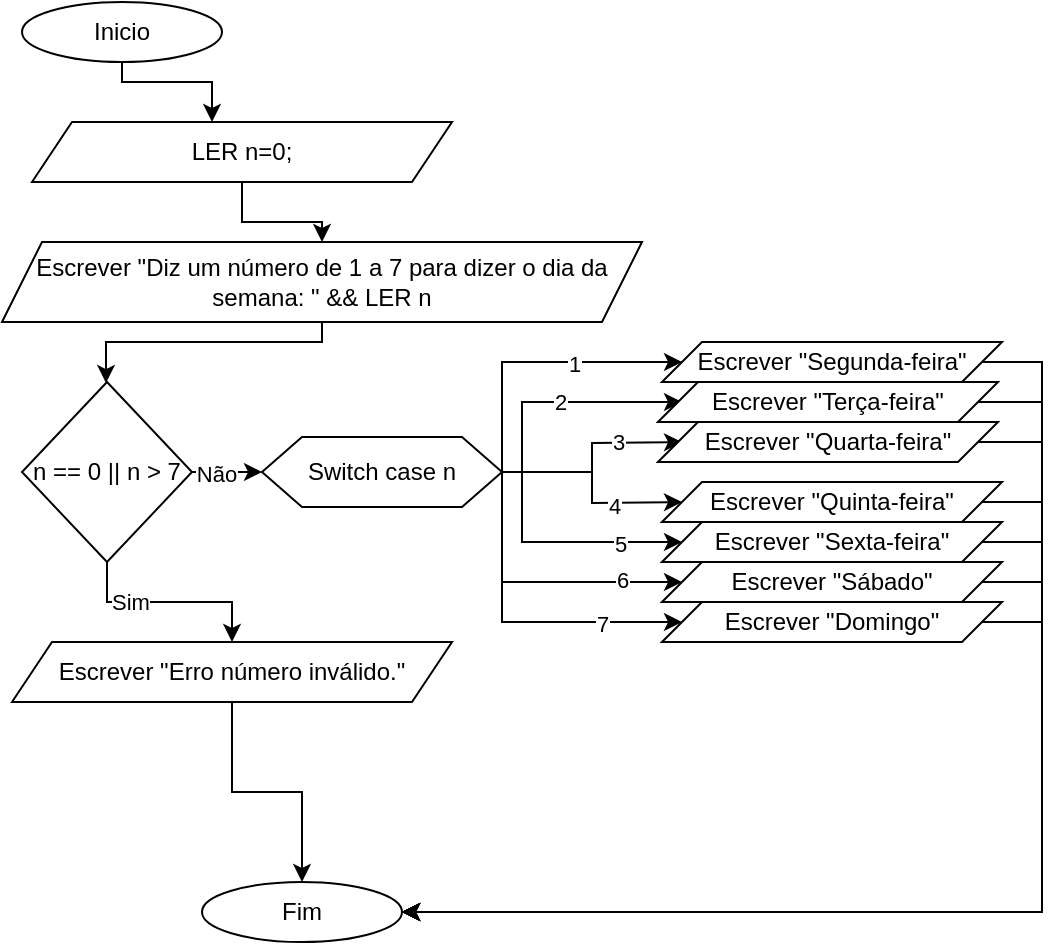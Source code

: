 <mxfile version="28.2.5">
  <diagram name="Página-1" id="eW5Zq9f6MHKDBc7mzz1A">
    <mxGraphModel dx="567" dy="314" grid="1" gridSize="10" guides="1" tooltips="1" connect="1" arrows="1" fold="1" page="1" pageScale="1" pageWidth="827" pageHeight="1169" background="none" math="0" shadow="0">
      <root>
        <mxCell id="0" />
        <mxCell id="1" parent="0" />
        <mxCell id="ac73zGqqMka_eKkwahau-3" value="" style="edgeStyle=orthogonalEdgeStyle;rounded=0;orthogonalLoop=1;jettySize=auto;html=1;" edge="1" parent="1" source="ac73zGqqMka_eKkwahau-1" target="ac73zGqqMka_eKkwahau-2">
          <mxGeometry relative="1" as="geometry">
            <Array as="points">
              <mxPoint x="60" y="50" />
              <mxPoint x="105" y="50" />
            </Array>
          </mxGeometry>
        </mxCell>
        <mxCell id="ac73zGqqMka_eKkwahau-1" value="Inicio" style="ellipse;whiteSpace=wrap;html=1;" vertex="1" parent="1">
          <mxGeometry x="10" y="10" width="100" height="30" as="geometry" />
        </mxCell>
        <mxCell id="ac73zGqqMka_eKkwahau-5" value="" style="edgeStyle=orthogonalEdgeStyle;rounded=0;orthogonalLoop=1;jettySize=auto;html=1;" edge="1" parent="1" source="ac73zGqqMka_eKkwahau-2" target="ac73zGqqMka_eKkwahau-4">
          <mxGeometry relative="1" as="geometry" />
        </mxCell>
        <mxCell id="ac73zGqqMka_eKkwahau-2" value="LER n=0;" style="shape=parallelogram;perimeter=parallelogramPerimeter;whiteSpace=wrap;html=1;fixedSize=1;" vertex="1" parent="1">
          <mxGeometry x="15" y="70" width="210" height="30" as="geometry" />
        </mxCell>
        <mxCell id="ac73zGqqMka_eKkwahau-62" value="" style="edgeStyle=orthogonalEdgeStyle;rounded=0;orthogonalLoop=1;jettySize=auto;html=1;" edge="1" parent="1" source="ac73zGqqMka_eKkwahau-4" target="ac73zGqqMka_eKkwahau-61">
          <mxGeometry relative="1" as="geometry">
            <Array as="points">
              <mxPoint x="160" y="180" />
              <mxPoint x="52" y="180" />
            </Array>
          </mxGeometry>
        </mxCell>
        <mxCell id="ac73zGqqMka_eKkwahau-4" value="Escrever &quot;Diz um número de 1 a 7 para dizer o dia da semana: &quot; &amp;amp;&amp;amp; LER n" style="shape=parallelogram;perimeter=parallelogramPerimeter;whiteSpace=wrap;html=1;fixedSize=1;" vertex="1" parent="1">
          <mxGeometry y="130" width="320" height="40" as="geometry" />
        </mxCell>
        <mxCell id="ac73zGqqMka_eKkwahau-6" value="Fim" style="ellipse;whiteSpace=wrap;html=1;" vertex="1" parent="1">
          <mxGeometry x="100" y="450" width="100" height="30" as="geometry" />
        </mxCell>
        <mxCell id="ac73zGqqMka_eKkwahau-8" value="" style="edgeStyle=orthogonalEdgeStyle;rounded=0;orthogonalLoop=1;jettySize=auto;html=1;" edge="1" parent="1" source="ac73zGqqMka_eKkwahau-7" target="ac73zGqqMka_eKkwahau-6">
          <mxGeometry relative="1" as="geometry" />
        </mxCell>
        <mxCell id="ac73zGqqMka_eKkwahau-7" value="Escrever &quot;Erro número inválido.&quot;" style="shape=parallelogram;perimeter=parallelogramPerimeter;whiteSpace=wrap;html=1;fixedSize=1;" vertex="1" parent="1">
          <mxGeometry x="5" y="330" width="220" height="30" as="geometry" />
        </mxCell>
        <mxCell id="ac73zGqqMka_eKkwahau-63" value="" style="edgeStyle=orthogonalEdgeStyle;rounded=0;orthogonalLoop=1;jettySize=auto;html=1;" edge="1" parent="1" source="ac73zGqqMka_eKkwahau-61" target="ac73zGqqMka_eKkwahau-7">
          <mxGeometry relative="1" as="geometry" />
        </mxCell>
        <mxCell id="ac73zGqqMka_eKkwahau-64" value="Sim" style="edgeLabel;html=1;align=center;verticalAlign=middle;resizable=0;points=[];" vertex="1" connectable="0" parent="ac73zGqqMka_eKkwahau-63">
          <mxGeometry x="-0.39" relative="1" as="geometry">
            <mxPoint as="offset" />
          </mxGeometry>
        </mxCell>
        <mxCell id="ac73zGqqMka_eKkwahau-66" value="" style="edgeStyle=orthogonalEdgeStyle;rounded=0;orthogonalLoop=1;jettySize=auto;html=1;" edge="1" parent="1" source="ac73zGqqMka_eKkwahau-61" target="ac73zGqqMka_eKkwahau-65">
          <mxGeometry relative="1" as="geometry" />
        </mxCell>
        <mxCell id="ac73zGqqMka_eKkwahau-67" value="Não" style="edgeLabel;html=1;align=center;verticalAlign=middle;resizable=0;points=[];" vertex="1" connectable="0" parent="ac73zGqqMka_eKkwahau-66">
          <mxGeometry x="-0.494" y="-1" relative="1" as="geometry">
            <mxPoint as="offset" />
          </mxGeometry>
        </mxCell>
        <mxCell id="ac73zGqqMka_eKkwahau-61" value="n == 0 || n &amp;gt; 7" style="rhombus;whiteSpace=wrap;html=1;" vertex="1" parent="1">
          <mxGeometry x="10" y="200" width="85" height="90" as="geometry" />
        </mxCell>
        <mxCell id="ac73zGqqMka_eKkwahau-69" style="edgeStyle=orthogonalEdgeStyle;rounded=0;orthogonalLoop=1;jettySize=auto;html=1;" edge="1" parent="1">
          <mxGeometry relative="1" as="geometry">
            <mxPoint x="340.01" y="190" as="targetPoint" />
            <mxPoint x="249.998" y="245.01" as="sourcePoint" />
            <Array as="points">
              <mxPoint x="250" y="190" />
            </Array>
          </mxGeometry>
        </mxCell>
        <mxCell id="ac73zGqqMka_eKkwahau-70" value="1" style="edgeLabel;html=1;align=center;verticalAlign=middle;resizable=0;points=[];" vertex="1" connectable="0" parent="ac73zGqqMka_eKkwahau-69">
          <mxGeometry x="0.258" y="-1" relative="1" as="geometry">
            <mxPoint as="offset" />
          </mxGeometry>
        </mxCell>
        <mxCell id="ac73zGqqMka_eKkwahau-71" style="edgeStyle=orthogonalEdgeStyle;rounded=0;orthogonalLoop=1;jettySize=auto;html=1;" edge="1" parent="1" source="ac73zGqqMka_eKkwahau-65">
          <mxGeometry relative="1" as="geometry">
            <mxPoint x="340" y="210" as="targetPoint" />
            <Array as="points">
              <mxPoint x="260" y="245" />
              <mxPoint x="260" y="210" />
              <mxPoint x="340" y="210" />
            </Array>
          </mxGeometry>
        </mxCell>
        <mxCell id="ac73zGqqMka_eKkwahau-73" value="2" style="edgeLabel;html=1;align=center;verticalAlign=middle;resizable=0;points=[];" vertex="1" connectable="0" parent="ac73zGqqMka_eKkwahau-71">
          <mxGeometry x="0.021" relative="1" as="geometry">
            <mxPoint as="offset" />
          </mxGeometry>
        </mxCell>
        <mxCell id="ac73zGqqMka_eKkwahau-74" style="edgeStyle=orthogonalEdgeStyle;rounded=0;orthogonalLoop=1;jettySize=auto;html=1;" edge="1" parent="1" source="ac73zGqqMka_eKkwahau-65">
          <mxGeometry relative="1" as="geometry">
            <mxPoint x="340.0" y="230" as="targetPoint" />
          </mxGeometry>
        </mxCell>
        <mxCell id="ac73zGqqMka_eKkwahau-75" value="3" style="edgeLabel;html=1;align=center;verticalAlign=middle;resizable=0;points=[];" vertex="1" connectable="0" parent="ac73zGqqMka_eKkwahau-74">
          <mxGeometry x="0.385" y="1" relative="1" as="geometry">
            <mxPoint as="offset" />
          </mxGeometry>
        </mxCell>
        <mxCell id="ac73zGqqMka_eKkwahau-76" style="edgeStyle=orthogonalEdgeStyle;rounded=0;orthogonalLoop=1;jettySize=auto;html=1;" edge="1" parent="1" source="ac73zGqqMka_eKkwahau-65">
          <mxGeometry relative="1" as="geometry">
            <mxPoint x="340.0" y="260" as="targetPoint" />
          </mxGeometry>
        </mxCell>
        <mxCell id="ac73zGqqMka_eKkwahau-77" value="4" style="edgeLabel;html=1;align=center;verticalAlign=middle;resizable=0;points=[];" vertex="1" connectable="0" parent="ac73zGqqMka_eKkwahau-76">
          <mxGeometry x="0.357" y="-1" relative="1" as="geometry">
            <mxPoint as="offset" />
          </mxGeometry>
        </mxCell>
        <mxCell id="ac73zGqqMka_eKkwahau-78" style="edgeStyle=orthogonalEdgeStyle;rounded=0;orthogonalLoop=1;jettySize=auto;html=1;" edge="1" parent="1" source="ac73zGqqMka_eKkwahau-65">
          <mxGeometry relative="1" as="geometry">
            <mxPoint x="340" y="280" as="targetPoint" />
            <Array as="points">
              <mxPoint x="260" y="245" />
              <mxPoint x="260" y="280" />
            </Array>
          </mxGeometry>
        </mxCell>
        <mxCell id="ac73zGqqMka_eKkwahau-79" value="5" style="edgeLabel;html=1;align=center;verticalAlign=middle;resizable=0;points=[];" vertex="1" connectable="0" parent="ac73zGqqMka_eKkwahau-78">
          <mxGeometry x="0.493" y="-1" relative="1" as="geometry">
            <mxPoint as="offset" />
          </mxGeometry>
        </mxCell>
        <mxCell id="ac73zGqqMka_eKkwahau-80" style="edgeStyle=orthogonalEdgeStyle;rounded=0;orthogonalLoop=1;jettySize=auto;html=1;" edge="1" parent="1" source="ac73zGqqMka_eKkwahau-65">
          <mxGeometry relative="1" as="geometry">
            <mxPoint x="340.0" y="300" as="targetPoint" />
            <Array as="points">
              <mxPoint x="250" y="300" />
            </Array>
          </mxGeometry>
        </mxCell>
        <mxCell id="ac73zGqqMka_eKkwahau-81" value="6" style="edgeLabel;html=1;align=center;verticalAlign=middle;resizable=0;points=[];" vertex="1" connectable="0" parent="ac73zGqqMka_eKkwahau-80">
          <mxGeometry x="0.579" y="1" relative="1" as="geometry">
            <mxPoint as="offset" />
          </mxGeometry>
        </mxCell>
        <mxCell id="ac73zGqqMka_eKkwahau-82" style="edgeStyle=orthogonalEdgeStyle;rounded=0;orthogonalLoop=1;jettySize=auto;html=1;" edge="1" parent="1" source="ac73zGqqMka_eKkwahau-65">
          <mxGeometry relative="1" as="geometry">
            <mxPoint x="340.0" y="320" as="targetPoint" />
            <Array as="points">
              <mxPoint x="250" y="320" />
            </Array>
          </mxGeometry>
        </mxCell>
        <mxCell id="ac73zGqqMka_eKkwahau-83" value="7" style="edgeLabel;html=1;align=center;verticalAlign=middle;resizable=0;points=[];" vertex="1" connectable="0" parent="ac73zGqqMka_eKkwahau-82">
          <mxGeometry x="0.509" y="-1" relative="1" as="geometry">
            <mxPoint as="offset" />
          </mxGeometry>
        </mxCell>
        <mxCell id="ac73zGqqMka_eKkwahau-65" value="Switch case n" style="shape=hexagon;perimeter=hexagonPerimeter2;whiteSpace=wrap;html=1;fixedSize=1;" vertex="1" parent="1">
          <mxGeometry x="130" y="227.5" width="120" height="35" as="geometry" />
        </mxCell>
        <mxCell id="ac73zGqqMka_eKkwahau-68" style="edgeStyle=orthogonalEdgeStyle;rounded=0;orthogonalLoop=1;jettySize=auto;html=1;exitX=0.5;exitY=1;exitDx=0;exitDy=0;" edge="1" parent="1" source="ac73zGqqMka_eKkwahau-65" target="ac73zGqqMka_eKkwahau-65">
          <mxGeometry relative="1" as="geometry" />
        </mxCell>
        <mxCell id="ac73zGqqMka_eKkwahau-85" style="edgeStyle=orthogonalEdgeStyle;rounded=0;orthogonalLoop=1;jettySize=auto;html=1;entryX=1;entryY=0.5;entryDx=0;entryDy=0;" edge="1" parent="1" source="ac73zGqqMka_eKkwahau-84" target="ac73zGqqMka_eKkwahau-6">
          <mxGeometry relative="1" as="geometry">
            <Array as="points">
              <mxPoint x="520" y="190" />
              <mxPoint x="520" y="465" />
            </Array>
          </mxGeometry>
        </mxCell>
        <mxCell id="ac73zGqqMka_eKkwahau-84" value="Escrever &quot;Segunda-feira&quot;" style="shape=parallelogram;perimeter=parallelogramPerimeter;whiteSpace=wrap;html=1;fixedSize=1;" vertex="1" parent="1">
          <mxGeometry x="330" y="180" width="170" height="20" as="geometry" />
        </mxCell>
        <mxCell id="ac73zGqqMka_eKkwahau-92" style="edgeStyle=orthogonalEdgeStyle;rounded=0;orthogonalLoop=1;jettySize=auto;html=1;entryX=1;entryY=0.5;entryDx=0;entryDy=0;" edge="1" parent="1" source="ac73zGqqMka_eKkwahau-86" target="ac73zGqqMka_eKkwahau-6">
          <mxGeometry relative="1" as="geometry">
            <Array as="points">
              <mxPoint x="520" y="210" />
              <mxPoint x="520" y="465" />
            </Array>
          </mxGeometry>
        </mxCell>
        <mxCell id="ac73zGqqMka_eKkwahau-86" value="Escrever &quot;Terça-feira&quot;" style="shape=parallelogram;perimeter=parallelogramPerimeter;whiteSpace=wrap;html=1;fixedSize=1;" vertex="1" parent="1">
          <mxGeometry x="328" y="200" width="170" height="20" as="geometry" />
        </mxCell>
        <mxCell id="ac73zGqqMka_eKkwahau-93" style="edgeStyle=orthogonalEdgeStyle;rounded=0;orthogonalLoop=1;jettySize=auto;html=1;entryX=1;entryY=0.5;entryDx=0;entryDy=0;" edge="1" parent="1" source="ac73zGqqMka_eKkwahau-87" target="ac73zGqqMka_eKkwahau-6">
          <mxGeometry relative="1" as="geometry">
            <Array as="points">
              <mxPoint x="520" y="230" />
              <mxPoint x="520" y="465" />
            </Array>
          </mxGeometry>
        </mxCell>
        <mxCell id="ac73zGqqMka_eKkwahau-87" value="Escrever &quot;Quarta-feira&quot;" style="shape=parallelogram;perimeter=parallelogramPerimeter;whiteSpace=wrap;html=1;fixedSize=1;" vertex="1" parent="1">
          <mxGeometry x="328" y="220" width="170" height="20" as="geometry" />
        </mxCell>
        <mxCell id="ac73zGqqMka_eKkwahau-94" style="edgeStyle=orthogonalEdgeStyle;rounded=0;orthogonalLoop=1;jettySize=auto;html=1;entryX=1;entryY=0.5;entryDx=0;entryDy=0;" edge="1" parent="1" source="ac73zGqqMka_eKkwahau-88" target="ac73zGqqMka_eKkwahau-6">
          <mxGeometry relative="1" as="geometry">
            <Array as="points">
              <mxPoint x="520" y="260" />
              <mxPoint x="520" y="465" />
            </Array>
          </mxGeometry>
        </mxCell>
        <mxCell id="ac73zGqqMka_eKkwahau-88" value="Escrever &quot;Quinta-feira&quot;" style="shape=parallelogram;perimeter=parallelogramPerimeter;whiteSpace=wrap;html=1;fixedSize=1;" vertex="1" parent="1">
          <mxGeometry x="330" y="250" width="170" height="20" as="geometry" />
        </mxCell>
        <mxCell id="ac73zGqqMka_eKkwahau-95" style="edgeStyle=orthogonalEdgeStyle;rounded=0;orthogonalLoop=1;jettySize=auto;html=1;entryX=1;entryY=0.5;entryDx=0;entryDy=0;" edge="1" parent="1" source="ac73zGqqMka_eKkwahau-89" target="ac73zGqqMka_eKkwahau-6">
          <mxGeometry relative="1" as="geometry">
            <Array as="points">
              <mxPoint x="520" y="280" />
              <mxPoint x="520" y="465" />
            </Array>
          </mxGeometry>
        </mxCell>
        <mxCell id="ac73zGqqMka_eKkwahau-89" value="Escrever &quot;Sexta-feira&quot;" style="shape=parallelogram;perimeter=parallelogramPerimeter;whiteSpace=wrap;html=1;fixedSize=1;" vertex="1" parent="1">
          <mxGeometry x="330" y="270" width="170" height="20" as="geometry" />
        </mxCell>
        <mxCell id="ac73zGqqMka_eKkwahau-96" style="edgeStyle=orthogonalEdgeStyle;rounded=0;orthogonalLoop=1;jettySize=auto;html=1;entryX=1;entryY=0.5;entryDx=0;entryDy=0;" edge="1" parent="1" source="ac73zGqqMka_eKkwahau-90" target="ac73zGqqMka_eKkwahau-6">
          <mxGeometry relative="1" as="geometry">
            <Array as="points">
              <mxPoint x="520" y="300" />
              <mxPoint x="520" y="465" />
            </Array>
          </mxGeometry>
        </mxCell>
        <mxCell id="ac73zGqqMka_eKkwahau-90" value="Escrever &quot;Sábado&quot;" style="shape=parallelogram;perimeter=parallelogramPerimeter;whiteSpace=wrap;html=1;fixedSize=1;" vertex="1" parent="1">
          <mxGeometry x="330" y="290" width="170" height="20" as="geometry" />
        </mxCell>
        <mxCell id="ac73zGqqMka_eKkwahau-97" style="edgeStyle=orthogonalEdgeStyle;rounded=0;orthogonalLoop=1;jettySize=auto;html=1;entryX=1;entryY=0.5;entryDx=0;entryDy=0;" edge="1" parent="1" source="ac73zGqqMka_eKkwahau-91" target="ac73zGqqMka_eKkwahau-6">
          <mxGeometry relative="1" as="geometry">
            <Array as="points">
              <mxPoint x="520" y="320" />
              <mxPoint x="520" y="465" />
            </Array>
          </mxGeometry>
        </mxCell>
        <mxCell id="ac73zGqqMka_eKkwahau-91" value="Escrever &quot;Domingo&quot;" style="shape=parallelogram;perimeter=parallelogramPerimeter;whiteSpace=wrap;html=1;fixedSize=1;" vertex="1" parent="1">
          <mxGeometry x="330" y="310" width="170" height="20" as="geometry" />
        </mxCell>
      </root>
    </mxGraphModel>
  </diagram>
</mxfile>
